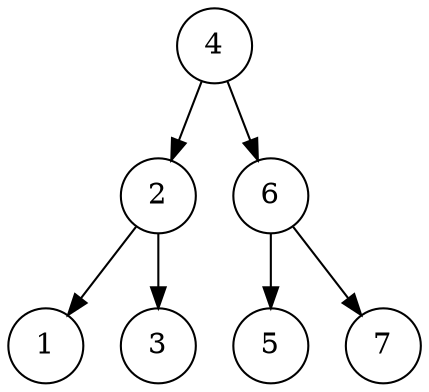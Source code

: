 digraph AVL{
node [shape = circle label = "1"] 1
node [shape = circle label = "2"] 2
node [shape = circle label = "3"] 3
node [shape = circle label = "4"] 4
node [shape = circle label = "5"] 5
node [shape = circle label = "6"] 6
node [shape = circle label = "7"] 7
4 -> 2 
2 -> 1 
2 -> 3 
4 -> 6 
6 -> 5 
6 -> 7 

}